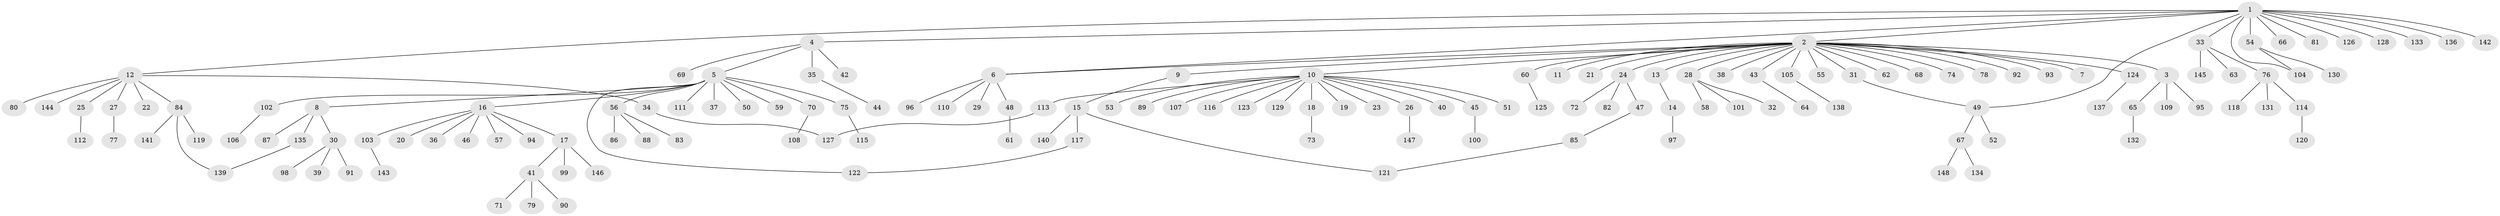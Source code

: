 // Generated by graph-tools (version 1.1) at 2025/26/03/09/25 03:26:07]
// undirected, 148 vertices, 154 edges
graph export_dot {
graph [start="1"]
  node [color=gray90,style=filled];
  1;
  2;
  3;
  4;
  5;
  6;
  7;
  8;
  9;
  10;
  11;
  12;
  13;
  14;
  15;
  16;
  17;
  18;
  19;
  20;
  21;
  22;
  23;
  24;
  25;
  26;
  27;
  28;
  29;
  30;
  31;
  32;
  33;
  34;
  35;
  36;
  37;
  38;
  39;
  40;
  41;
  42;
  43;
  44;
  45;
  46;
  47;
  48;
  49;
  50;
  51;
  52;
  53;
  54;
  55;
  56;
  57;
  58;
  59;
  60;
  61;
  62;
  63;
  64;
  65;
  66;
  67;
  68;
  69;
  70;
  71;
  72;
  73;
  74;
  75;
  76;
  77;
  78;
  79;
  80;
  81;
  82;
  83;
  84;
  85;
  86;
  87;
  88;
  89;
  90;
  91;
  92;
  93;
  94;
  95;
  96;
  97;
  98;
  99;
  100;
  101;
  102;
  103;
  104;
  105;
  106;
  107;
  108;
  109;
  110;
  111;
  112;
  113;
  114;
  115;
  116;
  117;
  118;
  119;
  120;
  121;
  122;
  123;
  124;
  125;
  126;
  127;
  128;
  129;
  130;
  131;
  132;
  133;
  134;
  135;
  136;
  137;
  138;
  139;
  140;
  141;
  142;
  143;
  144;
  145;
  146;
  147;
  148;
  1 -- 2;
  1 -- 4;
  1 -- 6;
  1 -- 12;
  1 -- 33;
  1 -- 49;
  1 -- 54;
  1 -- 66;
  1 -- 81;
  1 -- 104;
  1 -- 126;
  1 -- 128;
  1 -- 133;
  1 -- 136;
  1 -- 142;
  2 -- 3;
  2 -- 6;
  2 -- 7;
  2 -- 9;
  2 -- 10;
  2 -- 11;
  2 -- 13;
  2 -- 21;
  2 -- 24;
  2 -- 28;
  2 -- 31;
  2 -- 38;
  2 -- 43;
  2 -- 55;
  2 -- 60;
  2 -- 62;
  2 -- 68;
  2 -- 74;
  2 -- 78;
  2 -- 92;
  2 -- 93;
  2 -- 105;
  2 -- 124;
  3 -- 65;
  3 -- 95;
  3 -- 109;
  4 -- 5;
  4 -- 35;
  4 -- 42;
  4 -- 69;
  5 -- 8;
  5 -- 16;
  5 -- 37;
  5 -- 50;
  5 -- 56;
  5 -- 59;
  5 -- 70;
  5 -- 75;
  5 -- 102;
  5 -- 111;
  5 -- 122;
  6 -- 29;
  6 -- 48;
  6 -- 96;
  6 -- 110;
  8 -- 30;
  8 -- 87;
  8 -- 135;
  9 -- 15;
  10 -- 18;
  10 -- 19;
  10 -- 23;
  10 -- 26;
  10 -- 40;
  10 -- 45;
  10 -- 51;
  10 -- 53;
  10 -- 89;
  10 -- 107;
  10 -- 113;
  10 -- 116;
  10 -- 123;
  10 -- 129;
  12 -- 22;
  12 -- 25;
  12 -- 27;
  12 -- 34;
  12 -- 80;
  12 -- 84;
  12 -- 144;
  13 -- 14;
  14 -- 97;
  15 -- 117;
  15 -- 121;
  15 -- 140;
  16 -- 17;
  16 -- 20;
  16 -- 36;
  16 -- 46;
  16 -- 57;
  16 -- 94;
  16 -- 103;
  17 -- 41;
  17 -- 99;
  17 -- 146;
  18 -- 73;
  24 -- 47;
  24 -- 72;
  24 -- 82;
  25 -- 112;
  26 -- 147;
  27 -- 77;
  28 -- 32;
  28 -- 58;
  28 -- 101;
  30 -- 39;
  30 -- 91;
  30 -- 98;
  31 -- 49;
  33 -- 63;
  33 -- 76;
  33 -- 145;
  34 -- 127;
  35 -- 44;
  41 -- 71;
  41 -- 79;
  41 -- 90;
  43 -- 64;
  45 -- 100;
  47 -- 85;
  48 -- 61;
  49 -- 52;
  49 -- 67;
  54 -- 104;
  54 -- 130;
  56 -- 83;
  56 -- 86;
  56 -- 88;
  60 -- 125;
  65 -- 132;
  67 -- 134;
  67 -- 148;
  70 -- 108;
  75 -- 115;
  76 -- 114;
  76 -- 118;
  76 -- 131;
  84 -- 119;
  84 -- 139;
  84 -- 141;
  85 -- 121;
  102 -- 106;
  103 -- 143;
  105 -- 138;
  113 -- 127;
  114 -- 120;
  117 -- 122;
  124 -- 137;
  135 -- 139;
}
